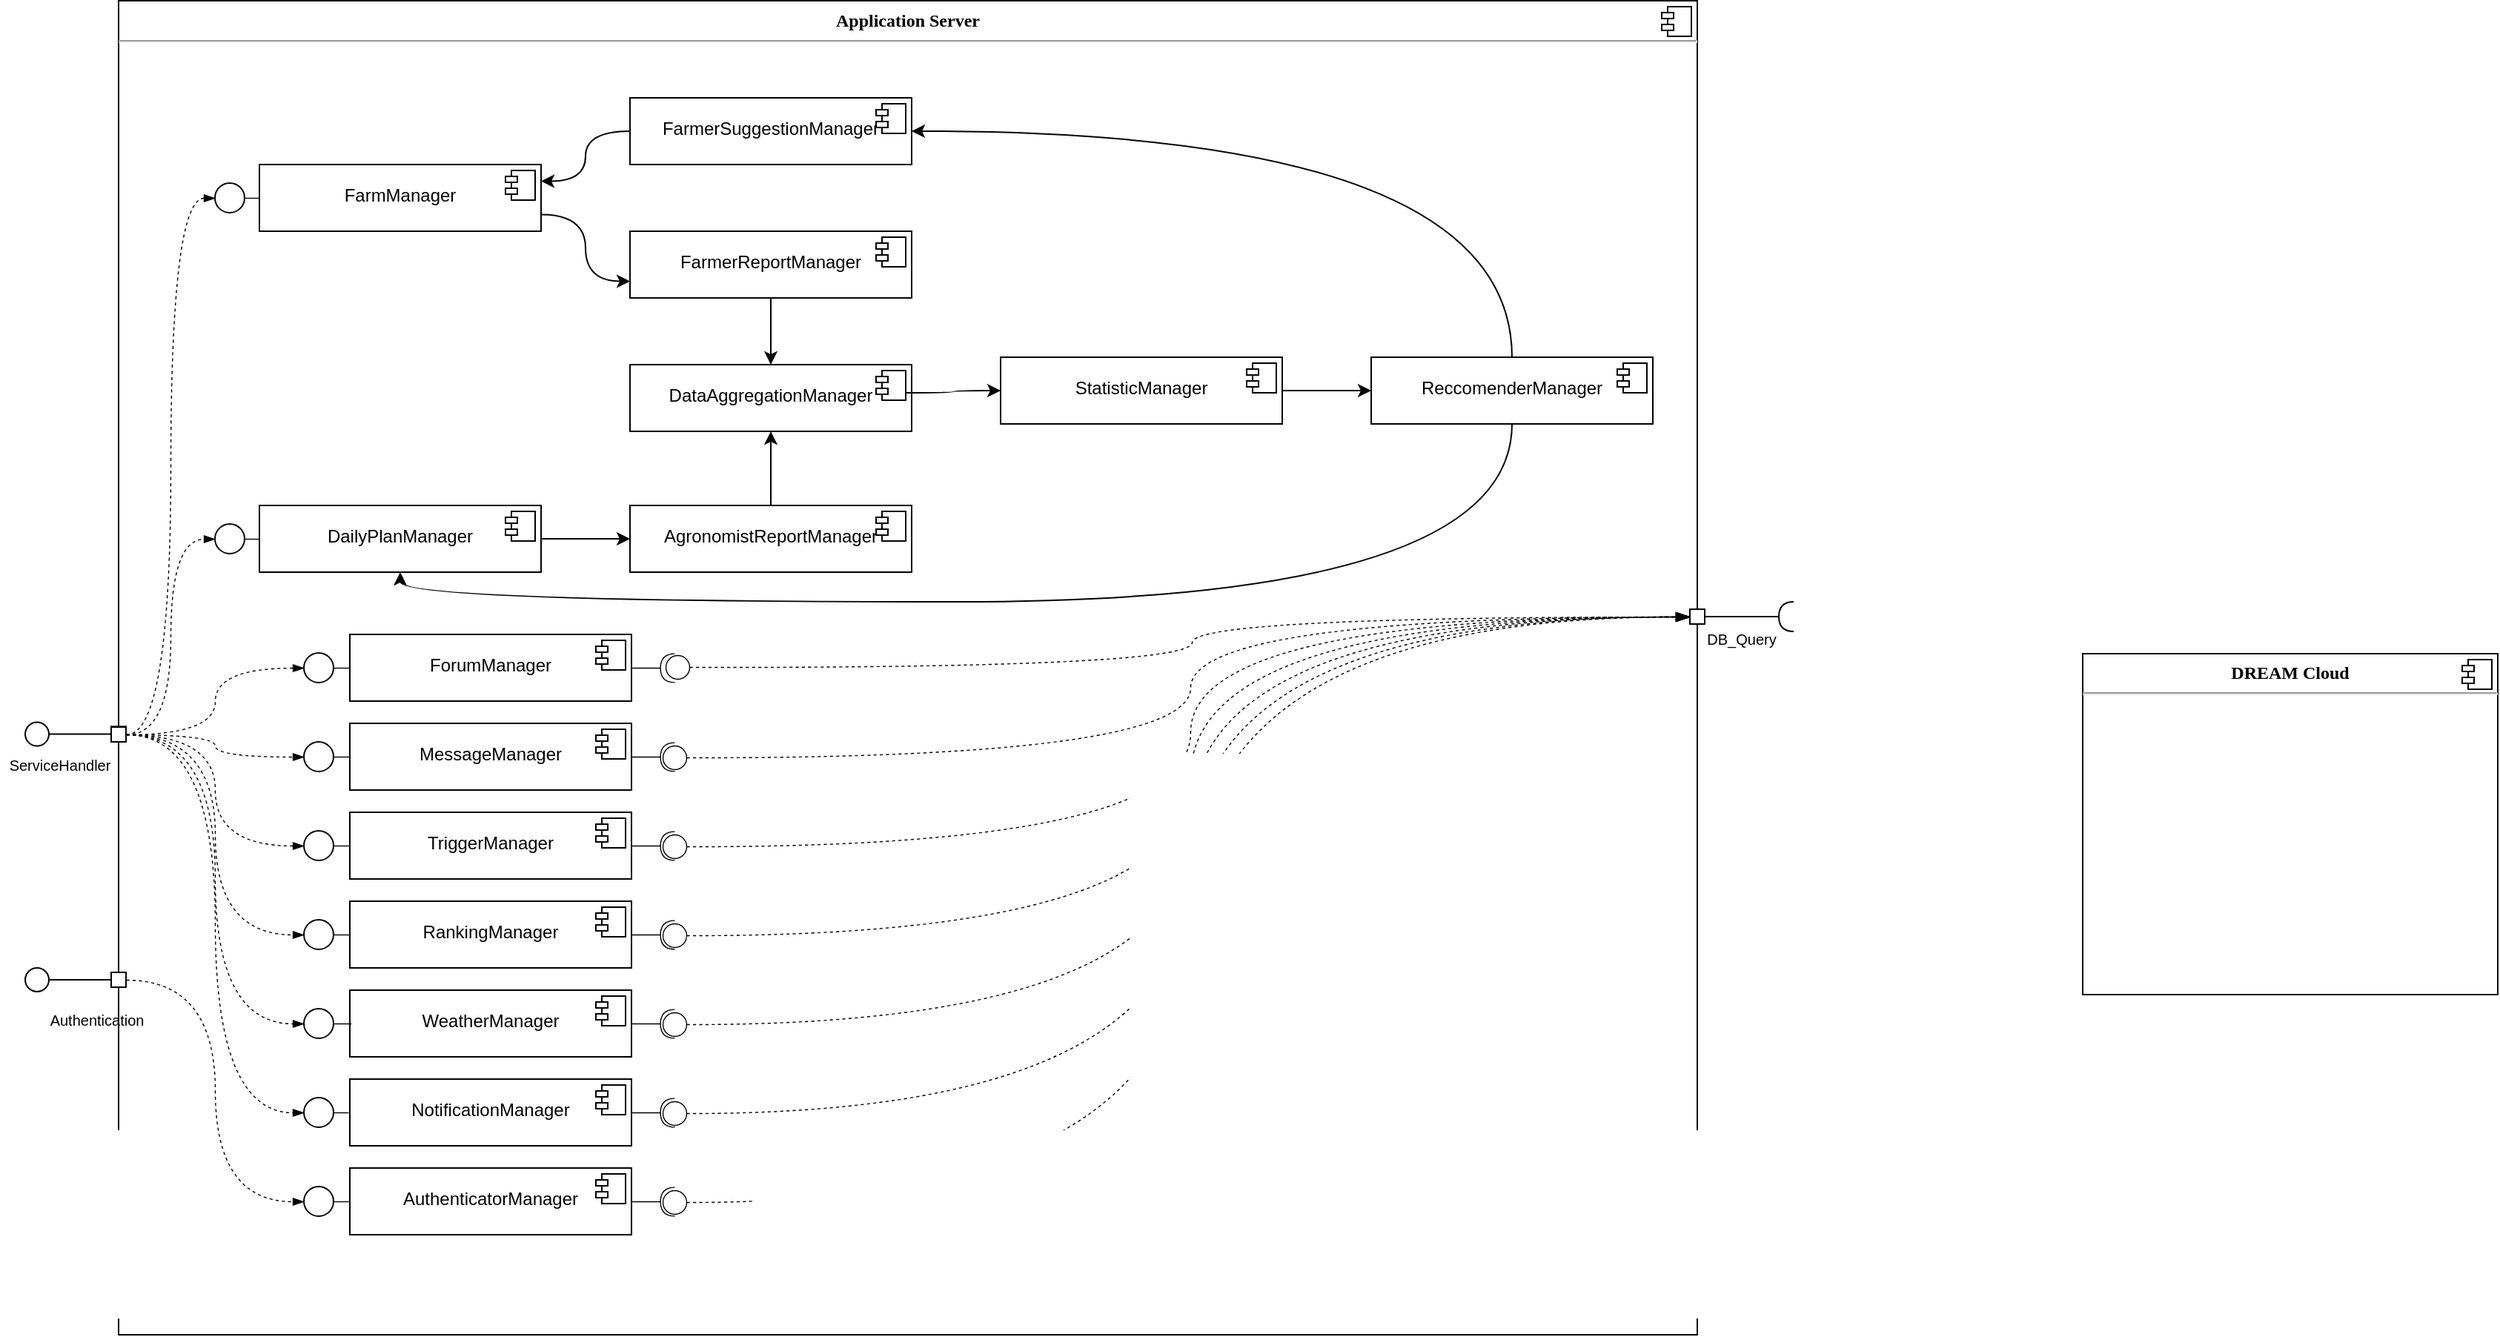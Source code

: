 <mxfile version="16.1.4" type="device"><diagram id="sfjo7BsMkt0U3I3HCFc6" name="Page-1"><mxGraphModel dx="1824" dy="969" grid="1" gridSize="10" guides="1" tooltips="1" connect="1" arrows="1" fold="1" page="1" pageScale="1" pageWidth="1100" pageHeight="850" math="0" shadow="0"><root><mxCell id="0"/><mxCell id="1" parent="0"/><mxCell id="z0Wlvlb4IErtEbuDUaKr-55" value="&lt;p style=&quot;margin: 0px ; margin-top: 6px ; text-align: center&quot;&gt;&lt;font face=&quot;Verdana&quot;&gt;&lt;b&gt;Application Server&lt;br&gt;&lt;/b&gt;&lt;/font&gt;&lt;/p&gt;&lt;hr&gt;&lt;p style=&quot;margin: 0px ; margin-left: 8px&quot;&gt;&lt;font face=&quot;Verdana&quot;&gt;&lt;br&gt;&lt;br&gt;&lt;/font&gt;&lt;/p&gt;" style="align=left;overflow=fill;html=1;dropTarget=0;" vertex="1" parent="1"><mxGeometry x="125" y="14.5" width="1065" height="900" as="geometry"/></mxCell><mxCell id="z0Wlvlb4IErtEbuDUaKr-56" value="" style="shape=component;jettyWidth=8;jettyHeight=4;" vertex="1" parent="z0Wlvlb4IErtEbuDUaKr-55"><mxGeometry x="1" width="20" height="20" relative="1" as="geometry"><mxPoint x="-24" y="4" as="offset"/></mxGeometry></mxCell><mxCell id="avj5DloMJ5tky6uLc_Xh-22" value="&lt;p style=&quot;margin: 0px ; margin-top: 6px ; text-align: center&quot;&gt;&lt;font face=&quot;Verdana&quot;&gt;&lt;b&gt;DREAM Cloud&lt;br&gt;&lt;/b&gt;&lt;/font&gt;&lt;/p&gt;&lt;hr&gt;&lt;p style=&quot;margin: 0px ; margin-left: 8px&quot;&gt;&lt;font face=&quot;Verdana&quot;&gt;&lt;br&gt;&lt;br&gt;&lt;/font&gt;&lt;/p&gt;" style="align=left;overflow=fill;html=1;dropTarget=0;" parent="1" vertex="1"><mxGeometry x="1450" y="455" width="280" height="230" as="geometry"/></mxCell><mxCell id="avj5DloMJ5tky6uLc_Xh-23" value="" style="shape=component;jettyWidth=8;jettyHeight=4;" parent="avj5DloMJ5tky6uLc_Xh-22" vertex="1"><mxGeometry x="1" width="20" height="20" relative="1" as="geometry"><mxPoint x="-24" y="4" as="offset"/></mxGeometry></mxCell><mxCell id="Ytb2ESnGxuEWXnFiCnNw-28" value="" style="endArrow=box;html=1;rounded=0;startSize=16;endSize=8;startArrow=oval;startFill=0;endFill=0;" parent="1" edge="1"><mxGeometry width="50" height="50" relative="1" as="geometry"><mxPoint x="70" y="509.27" as="sourcePoint"/><mxPoint x="130" y="509.27" as="targetPoint"/></mxGeometry></mxCell><mxCell id="z0Wlvlb4IErtEbuDUaKr-2" value="&lt;font style=&quot;font-size: 10px&quot; face=&quot;Helvetica&quot;&gt;Authentication&lt;/font&gt;" style="text;html=1;align=center;verticalAlign=middle;resizable=0;points=[];autosize=1;strokeColor=none;fillColor=none;fontFamily=Verdana;fontSize=10;" vertex="1" parent="1"><mxGeometry x="70" y="692.23" width="80" height="20" as="geometry"/></mxCell><mxCell id="z0Wlvlb4IErtEbuDUaKr-4" value="&lt;font face=&quot;Helvetica&quot;&gt;ServiceHandler&lt;/font&gt;" style="text;html=1;align=center;verticalAlign=middle;resizable=0;points=[];autosize=1;strokeColor=none;fillColor=none;fontSize=10;" vertex="1" parent="1"><mxGeometry x="45" y="519.5" width="80" height="20" as="geometry"/></mxCell><mxCell id="z0Wlvlb4IErtEbuDUaKr-6" value="&lt;font style=&quot;font-size: 10px&quot;&gt;DB_Query&lt;/font&gt;" style="text;html=1;strokeColor=none;fillColor=none;align=center;verticalAlign=middle;whiteSpace=wrap;rounded=0;" vertex="1" parent="1"><mxGeometry x="1185" y="429.5" width="70" height="30" as="geometry"/></mxCell><mxCell id="z0Wlvlb4IErtEbuDUaKr-53" style="edgeStyle=orthogonalEdgeStyle;curved=1;rounded=0;orthogonalLoop=1;jettySize=auto;html=1;entryX=0;entryY=0.5;entryDx=0;entryDy=0;fontSize=10;" edge="1" parent="1" source="z0Wlvlb4IErtEbuDUaKr-13" target="z0Wlvlb4IErtEbuDUaKr-17"><mxGeometry relative="1" as="geometry"/></mxCell><mxCell id="z0Wlvlb4IErtEbuDUaKr-13" value="&lt;div&gt;&lt;br&gt;&lt;/div&gt;&lt;div&gt;StatisticManager&lt;br&gt;&lt;/div&gt;" style="align=center;overflow=fill;html=1;dropTarget=0;" vertex="1" parent="1"><mxGeometry x="720" y="255" width="190" height="45" as="geometry"/></mxCell><mxCell id="z0Wlvlb4IErtEbuDUaKr-14" value="" style="shape=component;jettyWidth=8;jettyHeight=4;" vertex="1" parent="z0Wlvlb4IErtEbuDUaKr-13"><mxGeometry x="1" width="20" height="20" relative="1" as="geometry"><mxPoint x="-24" y="4" as="offset"/></mxGeometry></mxCell><mxCell id="z0Wlvlb4IErtEbuDUaKr-49" style="edgeStyle=orthogonalEdgeStyle;curved=1;rounded=0;orthogonalLoop=1;jettySize=auto;html=1;exitX=0.5;exitY=0;exitDx=0;exitDy=0;entryX=0.5;entryY=1;entryDx=0;entryDy=0;fontSize=10;" edge="1" parent="1" source="z0Wlvlb4IErtEbuDUaKr-15" target="z0Wlvlb4IErtEbuDUaKr-41"><mxGeometry relative="1" as="geometry"/></mxCell><mxCell id="z0Wlvlb4IErtEbuDUaKr-15" value="&lt;div&gt;&lt;br&gt;&lt;/div&gt;&lt;div&gt;AgronomistReportManager&lt;br&gt;&lt;/div&gt;" style="align=center;overflow=fill;html=1;dropTarget=0;" vertex="1" parent="1"><mxGeometry x="470" y="355" width="190" height="45" as="geometry"/></mxCell><mxCell id="z0Wlvlb4IErtEbuDUaKr-16" value="" style="shape=component;jettyWidth=8;jettyHeight=4;" vertex="1" parent="z0Wlvlb4IErtEbuDUaKr-15"><mxGeometry x="1" width="20" height="20" relative="1" as="geometry"><mxPoint x="-24" y="4" as="offset"/></mxGeometry></mxCell><mxCell id="z0Wlvlb4IErtEbuDUaKr-52" style="edgeStyle=orthogonalEdgeStyle;curved=1;rounded=0;orthogonalLoop=1;jettySize=auto;html=1;exitX=0.5;exitY=1;exitDx=0;exitDy=0;entryX=0.5;entryY=1;entryDx=0;entryDy=0;fontSize=10;" edge="1" parent="1" source="z0Wlvlb4IErtEbuDUaKr-17" target="z0Wlvlb4IErtEbuDUaKr-27"><mxGeometry relative="1" as="geometry"/></mxCell><mxCell id="z0Wlvlb4IErtEbuDUaKr-54" style="edgeStyle=orthogonalEdgeStyle;curved=1;rounded=0;orthogonalLoop=1;jettySize=auto;html=1;exitX=0.5;exitY=0;exitDx=0;exitDy=0;entryX=1;entryY=0.5;entryDx=0;entryDy=0;fontSize=10;" edge="1" parent="1" source="z0Wlvlb4IErtEbuDUaKr-17" target="z0Wlvlb4IErtEbuDUaKr-29"><mxGeometry relative="1" as="geometry"/></mxCell><mxCell id="z0Wlvlb4IErtEbuDUaKr-17" value="&lt;div&gt;&lt;br&gt;&lt;/div&gt;&lt;div&gt;ReccomenderManager&lt;br&gt;&lt;/div&gt;" style="align=center;overflow=fill;html=1;dropTarget=0;" vertex="1" parent="1"><mxGeometry x="970" y="255" width="190" height="45" as="geometry"/></mxCell><mxCell id="z0Wlvlb4IErtEbuDUaKr-18" value="" style="shape=component;jettyWidth=8;jettyHeight=4;" vertex="1" parent="z0Wlvlb4IErtEbuDUaKr-17"><mxGeometry x="1" width="20" height="20" relative="1" as="geometry"><mxPoint x="-24" y="4" as="offset"/></mxGeometry></mxCell><mxCell id="z0Wlvlb4IErtEbuDUaKr-108" style="edgeStyle=orthogonalEdgeStyle;curved=1;rounded=0;orthogonalLoop=1;jettySize=auto;html=1;fontSize=10;startArrow=none;startFill=0;endArrow=halfCircle;endFill=0;endSize=8;strokeWidth=0.7;" edge="1" parent="1" source="z0Wlvlb4IErtEbuDUaKr-19"><mxGeometry relative="1" as="geometry"><mxPoint x="500" y="704.5" as="targetPoint"/></mxGeometry></mxCell><mxCell id="z0Wlvlb4IErtEbuDUaKr-114" style="edgeStyle=orthogonalEdgeStyle;curved=1;rounded=0;orthogonalLoop=1;jettySize=auto;html=1;entryX=0;entryY=0.5;entryDx=0;entryDy=0;dashed=1;fontSize=10;startArrow=oval;startFill=0;endArrow=blockThin;endFill=1;startSize=16;endSize=8;strokeWidth=0.7;" edge="1" parent="1" target="z0Wlvlb4IErtEbuDUaKr-102"><mxGeometry relative="1" as="geometry"><mxPoint x="500" y="705" as="sourcePoint"/></mxGeometry></mxCell><mxCell id="z0Wlvlb4IErtEbuDUaKr-19" value="&lt;div&gt;&lt;br&gt;&lt;/div&gt;&lt;div&gt;WeatherManager&lt;br&gt;&lt;/div&gt;" style="align=center;overflow=fill;html=1;dropTarget=0;" vertex="1" parent="1"><mxGeometry x="281" y="682" width="190" height="45" as="geometry"/></mxCell><mxCell id="z0Wlvlb4IErtEbuDUaKr-20" value="" style="shape=component;jettyWidth=8;jettyHeight=4;" vertex="1" parent="z0Wlvlb4IErtEbuDUaKr-19"><mxGeometry x="1" width="20" height="20" relative="1" as="geometry"><mxPoint x="-24" y="4" as="offset"/></mxGeometry></mxCell><mxCell id="z0Wlvlb4IErtEbuDUaKr-93" style="edgeStyle=orthogonalEdgeStyle;curved=1;rounded=0;orthogonalLoop=1;jettySize=auto;html=1;exitX=0;exitY=0.5;exitDx=0;exitDy=0;entryX=1;entryY=0.5;entryDx=0;entryDy=0;fontSize=10;endArrow=none;endFill=0;endSize=6;strokeWidth=0.7;" edge="1" parent="1" source="z0Wlvlb4IErtEbuDUaKr-21" target="z0Wlvlb4IErtEbuDUaKr-78"><mxGeometry relative="1" as="geometry"/></mxCell><mxCell id="z0Wlvlb4IErtEbuDUaKr-107" style="edgeStyle=orthogonalEdgeStyle;curved=1;rounded=0;orthogonalLoop=1;jettySize=auto;html=1;exitX=1;exitY=0.5;exitDx=0;exitDy=0;fontSize=10;startArrow=none;startFill=0;endArrow=halfCircle;endFill=0;endSize=8;strokeWidth=0.7;" edge="1" parent="1" source="z0Wlvlb4IErtEbuDUaKr-21"><mxGeometry relative="1" as="geometry"><mxPoint x="500" y="644.667" as="targetPoint"/></mxGeometry></mxCell><mxCell id="z0Wlvlb4IErtEbuDUaKr-113" style="edgeStyle=orthogonalEdgeStyle;curved=1;rounded=0;orthogonalLoop=1;jettySize=auto;html=1;dashed=1;fontSize=10;startArrow=oval;startFill=0;endArrow=blockThin;endFill=1;startSize=16;endSize=8;strokeWidth=0.7;entryX=0;entryY=0.5;entryDx=0;entryDy=0;" edge="1" parent="1" target="z0Wlvlb4IErtEbuDUaKr-102"><mxGeometry relative="1" as="geometry"><mxPoint x="1060" y="470" as="targetPoint"/><mxPoint x="500" y="645" as="sourcePoint"/></mxGeometry></mxCell><mxCell id="z0Wlvlb4IErtEbuDUaKr-21" value="&lt;div&gt;&lt;br&gt;&lt;/div&gt;&lt;div&gt;RankingManager&lt;br&gt;&lt;/div&gt;" style="align=center;overflow=fill;html=1;dropTarget=0;" vertex="1" parent="1"><mxGeometry x="281" y="622" width="190" height="45" as="geometry"/></mxCell><mxCell id="z0Wlvlb4IErtEbuDUaKr-22" value="" style="shape=component;jettyWidth=8;jettyHeight=4;" vertex="1" parent="z0Wlvlb4IErtEbuDUaKr-21"><mxGeometry x="1" width="20" height="20" relative="1" as="geometry"><mxPoint x="-24" y="4" as="offset"/></mxGeometry></mxCell><mxCell id="z0Wlvlb4IErtEbuDUaKr-94" style="edgeStyle=orthogonalEdgeStyle;curved=1;rounded=0;orthogonalLoop=1;jettySize=auto;html=1;exitX=0;exitY=0.5;exitDx=0;exitDy=0;entryX=1;entryY=0.5;entryDx=0;entryDy=0;fontSize=10;endArrow=none;endFill=0;endSize=6;strokeWidth=0.7;" edge="1" parent="1" source="z0Wlvlb4IErtEbuDUaKr-23" target="z0Wlvlb4IErtEbuDUaKr-77"><mxGeometry relative="1" as="geometry"/></mxCell><mxCell id="z0Wlvlb4IErtEbuDUaKr-106" style="edgeStyle=orthogonalEdgeStyle;curved=1;rounded=0;orthogonalLoop=1;jettySize=auto;html=1;exitX=1;exitY=0.5;exitDx=0;exitDy=0;fontSize=10;startArrow=none;startFill=0;endArrow=halfCircle;endFill=0;endSize=8;strokeWidth=0.7;" edge="1" parent="1" source="z0Wlvlb4IErtEbuDUaKr-23"><mxGeometry relative="1" as="geometry"><mxPoint x="500" y="584.667" as="targetPoint"/></mxGeometry></mxCell><mxCell id="z0Wlvlb4IErtEbuDUaKr-112" style="edgeStyle=orthogonalEdgeStyle;curved=1;rounded=0;orthogonalLoop=1;jettySize=auto;html=1;dashed=1;fontSize=10;startArrow=oval;startFill=0;endArrow=blockThin;endFill=1;startSize=16;endSize=8;strokeWidth=0.7;entryX=0;entryY=0.5;entryDx=0;entryDy=0;" edge="1" parent="1" target="z0Wlvlb4IErtEbuDUaKr-102"><mxGeometry relative="1" as="geometry"><mxPoint x="1090" y="500.0" as="targetPoint"/><mxPoint x="500" y="585" as="sourcePoint"/></mxGeometry></mxCell><mxCell id="z0Wlvlb4IErtEbuDUaKr-23" value="&lt;div&gt;&lt;br&gt;&lt;/div&gt;&lt;div&gt;TriggerManager&lt;br&gt;&lt;/div&gt;" style="align=center;overflow=fill;html=1;dropTarget=0;" vertex="1" parent="1"><mxGeometry x="281" y="562" width="190" height="45" as="geometry"/></mxCell><mxCell id="z0Wlvlb4IErtEbuDUaKr-24" value="" style="shape=component;jettyWidth=8;jettyHeight=4;" vertex="1" parent="z0Wlvlb4IErtEbuDUaKr-23"><mxGeometry x="1" width="20" height="20" relative="1" as="geometry"><mxPoint x="-24" y="4" as="offset"/></mxGeometry></mxCell><mxCell id="z0Wlvlb4IErtEbuDUaKr-95" style="edgeStyle=orthogonalEdgeStyle;curved=1;rounded=0;orthogonalLoop=1;jettySize=auto;html=1;exitX=0;exitY=0.5;exitDx=0;exitDy=0;entryX=1;entryY=0.5;entryDx=0;entryDy=0;fontSize=10;endArrow=none;endFill=0;endSize=6;strokeWidth=0.7;" edge="1" parent="1" source="z0Wlvlb4IErtEbuDUaKr-25" target="z0Wlvlb4IErtEbuDUaKr-76"><mxGeometry relative="1" as="geometry"/></mxCell><mxCell id="z0Wlvlb4IErtEbuDUaKr-105" style="edgeStyle=orthogonalEdgeStyle;curved=1;rounded=0;orthogonalLoop=1;jettySize=auto;html=1;exitX=1;exitY=0.5;exitDx=0;exitDy=0;fontSize=10;startArrow=none;startFill=0;endArrow=halfCircle;endFill=0;endSize=8;strokeWidth=0.7;" edge="1" parent="1" source="z0Wlvlb4IErtEbuDUaKr-25"><mxGeometry relative="1" as="geometry"><mxPoint x="500" y="524.667" as="targetPoint"/></mxGeometry></mxCell><mxCell id="z0Wlvlb4IErtEbuDUaKr-111" style="edgeStyle=orthogonalEdgeStyle;curved=1;rounded=0;orthogonalLoop=1;jettySize=auto;html=1;entryX=0;entryY=0.5;entryDx=0;entryDy=0;fontSize=10;startArrow=oval;startFill=0;endArrow=blockThin;endFill=1;startSize=16;endSize=8;strokeWidth=0.7;dashed=1;" edge="1" parent="1" target="z0Wlvlb4IErtEbuDUaKr-102"><mxGeometry relative="1" as="geometry"><mxPoint x="500" y="525" as="sourcePoint"/></mxGeometry></mxCell><mxCell id="z0Wlvlb4IErtEbuDUaKr-25" value="&lt;div&gt;&lt;br&gt;&lt;/div&gt;&lt;div&gt;MessageManager&lt;/div&gt;" style="align=center;overflow=fill;html=1;dropTarget=0;" vertex="1" parent="1"><mxGeometry x="281" y="502" width="190" height="45" as="geometry"/></mxCell><mxCell id="z0Wlvlb4IErtEbuDUaKr-26" value="" style="shape=component;jettyWidth=8;jettyHeight=4;" vertex="1" parent="z0Wlvlb4IErtEbuDUaKr-25"><mxGeometry x="1" width="20" height="20" relative="1" as="geometry"><mxPoint x="-24" y="4" as="offset"/></mxGeometry></mxCell><mxCell id="z0Wlvlb4IErtEbuDUaKr-48" style="edgeStyle=orthogonalEdgeStyle;curved=1;rounded=0;orthogonalLoop=1;jettySize=auto;html=1;exitX=1;exitY=0.5;exitDx=0;exitDy=0;entryX=0;entryY=0.5;entryDx=0;entryDy=0;fontSize=10;" edge="1" parent="1" source="z0Wlvlb4IErtEbuDUaKr-27" target="z0Wlvlb4IErtEbuDUaKr-15"><mxGeometry relative="1" as="geometry"/></mxCell><mxCell id="z0Wlvlb4IErtEbuDUaKr-27" value="&lt;div&gt;&lt;br&gt;&lt;/div&gt;&lt;div&gt;DailyPlanManager&lt;/div&gt;" style="align=center;overflow=fill;html=1;dropTarget=0;" vertex="1" parent="1"><mxGeometry x="220" y="355" width="190" height="45" as="geometry"/></mxCell><mxCell id="z0Wlvlb4IErtEbuDUaKr-28" value="" style="shape=component;jettyWidth=8;jettyHeight=4;" vertex="1" parent="z0Wlvlb4IErtEbuDUaKr-27"><mxGeometry x="1" width="20" height="20" relative="1" as="geometry"><mxPoint x="-24" y="4" as="offset"/></mxGeometry></mxCell><mxCell id="z0Wlvlb4IErtEbuDUaKr-47" style="edgeStyle=orthogonalEdgeStyle;curved=1;rounded=0;orthogonalLoop=1;jettySize=auto;html=1;exitX=0;exitY=0.5;exitDx=0;exitDy=0;entryX=1;entryY=0.25;entryDx=0;entryDy=0;fontSize=10;" edge="1" parent="1" source="z0Wlvlb4IErtEbuDUaKr-29" target="z0Wlvlb4IErtEbuDUaKr-33"><mxGeometry relative="1" as="geometry"/></mxCell><mxCell id="z0Wlvlb4IErtEbuDUaKr-29" value="&lt;div&gt;&lt;br&gt;&lt;/div&gt;&lt;div&gt;FarmerSuggestionManager&lt;/div&gt;" style="align=center;overflow=fill;html=1;dropTarget=0;" vertex="1" parent="1"><mxGeometry x="470" y="80" width="190" height="45" as="geometry"/></mxCell><mxCell id="z0Wlvlb4IErtEbuDUaKr-30" value="" style="shape=component;jettyWidth=8;jettyHeight=4;" vertex="1" parent="z0Wlvlb4IErtEbuDUaKr-29"><mxGeometry x="1" width="20" height="20" relative="1" as="geometry"><mxPoint x="-24" y="4" as="offset"/></mxGeometry></mxCell><mxCell id="z0Wlvlb4IErtEbuDUaKr-50" style="edgeStyle=orthogonalEdgeStyle;curved=1;rounded=0;orthogonalLoop=1;jettySize=auto;html=1;exitX=0.5;exitY=1;exitDx=0;exitDy=0;entryX=0.5;entryY=0;entryDx=0;entryDy=0;fontSize=10;" edge="1" parent="1" source="z0Wlvlb4IErtEbuDUaKr-31" target="z0Wlvlb4IErtEbuDUaKr-41"><mxGeometry relative="1" as="geometry"/></mxCell><mxCell id="z0Wlvlb4IErtEbuDUaKr-31" value="&lt;div&gt;&lt;br&gt;&lt;/div&gt;&lt;div&gt;FarmerReportManager&lt;/div&gt;" style="align=center;overflow=fill;html=1;dropTarget=0;" vertex="1" parent="1"><mxGeometry x="470" y="170" width="190" height="45" as="geometry"/></mxCell><mxCell id="z0Wlvlb4IErtEbuDUaKr-32" value="" style="shape=component;jettyWidth=8;jettyHeight=4;" vertex="1" parent="z0Wlvlb4IErtEbuDUaKr-31"><mxGeometry x="1" width="20" height="20" relative="1" as="geometry"><mxPoint x="-24" y="4" as="offset"/></mxGeometry></mxCell><mxCell id="z0Wlvlb4IErtEbuDUaKr-45" style="edgeStyle=orthogonalEdgeStyle;rounded=0;orthogonalLoop=1;jettySize=auto;html=1;exitX=1;exitY=0.75;exitDx=0;exitDy=0;entryX=0;entryY=0.75;entryDx=0;entryDy=0;fontSize=10;curved=1;" edge="1" parent="1" source="z0Wlvlb4IErtEbuDUaKr-33" target="z0Wlvlb4IErtEbuDUaKr-31"><mxGeometry relative="1" as="geometry"/></mxCell><mxCell id="z0Wlvlb4IErtEbuDUaKr-33" value="&lt;div&gt;&lt;br&gt;&lt;/div&gt;&lt;div&gt;FarmManager&lt;/div&gt;" style="align=center;overflow=fill;html=1;dropTarget=0;" vertex="1" parent="1"><mxGeometry x="220" y="125" width="190" height="45" as="geometry"/></mxCell><mxCell id="z0Wlvlb4IErtEbuDUaKr-34" value="" style="shape=component;jettyWidth=8;jettyHeight=4;" vertex="1" parent="z0Wlvlb4IErtEbuDUaKr-33"><mxGeometry x="1" width="20" height="20" relative="1" as="geometry"><mxPoint x="-24" y="4" as="offset"/></mxGeometry></mxCell><mxCell id="z0Wlvlb4IErtEbuDUaKr-96" style="edgeStyle=orthogonalEdgeStyle;curved=1;rounded=0;orthogonalLoop=1;jettySize=auto;html=1;exitX=0;exitY=0.5;exitDx=0;exitDy=0;entryX=1;entryY=0.5;entryDx=0;entryDy=0;fontSize=10;endArrow=none;endFill=0;endSize=6;strokeWidth=0.7;" edge="1" parent="1" source="z0Wlvlb4IErtEbuDUaKr-35" target="z0Wlvlb4IErtEbuDUaKr-75"><mxGeometry relative="1" as="geometry"/></mxCell><mxCell id="z0Wlvlb4IErtEbuDUaKr-103" style="edgeStyle=orthogonalEdgeStyle;curved=1;rounded=0;orthogonalLoop=1;jettySize=auto;html=1;entryX=0;entryY=0.5;entryDx=0;entryDy=0;dashed=1;fontSize=10;startArrow=oval;startFill=0;endArrow=blockThin;endFill=1;endSize=6;strokeWidth=0.7;startSize=16;" edge="1" parent="1" target="z0Wlvlb4IErtEbuDUaKr-102"><mxGeometry relative="1" as="geometry"><mxPoint x="502" y="464" as="sourcePoint"/><mxPoint x="1182" y="420.5" as="targetPoint"/></mxGeometry></mxCell><mxCell id="z0Wlvlb4IErtEbuDUaKr-104" style="edgeStyle=orthogonalEdgeStyle;curved=1;rounded=0;orthogonalLoop=1;jettySize=auto;html=1;fontSize=10;startArrow=none;startFill=0;endArrow=halfCircle;endFill=0;endSize=8;strokeWidth=0.7;" edge="1" parent="1" source="z0Wlvlb4IErtEbuDUaKr-35"><mxGeometry relative="1" as="geometry"><mxPoint x="500" y="464.5" as="targetPoint"/></mxGeometry></mxCell><mxCell id="z0Wlvlb4IErtEbuDUaKr-35" value="&lt;div&gt;&lt;br&gt;&lt;/div&gt;&lt;div&gt;ForumManager&lt;br&gt;&lt;/div&gt;" style="align=center;overflow=fill;html=1;dropTarget=0;" vertex="1" parent="1"><mxGeometry x="281" y="442" width="190" height="45" as="geometry"/></mxCell><mxCell id="z0Wlvlb4IErtEbuDUaKr-36" value="" style="shape=component;jettyWidth=8;jettyHeight=4;" vertex="1" parent="z0Wlvlb4IErtEbuDUaKr-35"><mxGeometry x="1" width="20" height="20" relative="1" as="geometry"><mxPoint x="-24" y="4" as="offset"/></mxGeometry></mxCell><mxCell id="z0Wlvlb4IErtEbuDUaKr-110" style="edgeStyle=orthogonalEdgeStyle;curved=1;rounded=0;orthogonalLoop=1;jettySize=auto;html=1;fontSize=10;startArrow=none;startFill=0;endArrow=halfCircle;endFill=0;endSize=8;strokeWidth=0.7;" edge="1" parent="1" source="z0Wlvlb4IErtEbuDUaKr-37"><mxGeometry relative="1" as="geometry"><mxPoint x="500" y="824.5" as="targetPoint"/></mxGeometry></mxCell><mxCell id="z0Wlvlb4IErtEbuDUaKr-116" style="edgeStyle=orthogonalEdgeStyle;curved=1;rounded=0;orthogonalLoop=1;jettySize=auto;html=1;entryX=0;entryY=0.5;entryDx=0;entryDy=0;dashed=1;fontSize=10;startArrow=oval;startFill=0;endArrow=blockThin;endFill=1;startSize=16;endSize=8;strokeWidth=0.7;" edge="1" parent="1" target="z0Wlvlb4IErtEbuDUaKr-102"><mxGeometry relative="1" as="geometry"><mxPoint x="500" y="825" as="sourcePoint"/></mxGeometry></mxCell><mxCell id="z0Wlvlb4IErtEbuDUaKr-37" value="&lt;div&gt;&lt;br&gt;&lt;/div&gt;&lt;div&gt;AuthenticatorManager&lt;br&gt;&lt;/div&gt;" style="align=center;overflow=fill;html=1;dropTarget=0;" vertex="1" parent="1"><mxGeometry x="281" y="802" width="190" height="45" as="geometry"/></mxCell><mxCell id="z0Wlvlb4IErtEbuDUaKr-38" value="" style="shape=component;jettyWidth=8;jettyHeight=4;" vertex="1" parent="z0Wlvlb4IErtEbuDUaKr-37"><mxGeometry x="1" width="20" height="20" relative="1" as="geometry"><mxPoint x="-24" y="4" as="offset"/></mxGeometry></mxCell><mxCell id="z0Wlvlb4IErtEbuDUaKr-109" style="edgeStyle=orthogonalEdgeStyle;curved=1;rounded=0;orthogonalLoop=1;jettySize=auto;html=1;fontSize=10;startArrow=none;startFill=0;endArrow=halfCircle;endFill=0;endSize=8;strokeWidth=0.7;" edge="1" parent="1" source="z0Wlvlb4IErtEbuDUaKr-39"><mxGeometry relative="1" as="geometry"><mxPoint x="500" y="764.5" as="targetPoint"/></mxGeometry></mxCell><mxCell id="z0Wlvlb4IErtEbuDUaKr-115" style="edgeStyle=orthogonalEdgeStyle;curved=1;rounded=0;orthogonalLoop=1;jettySize=auto;html=1;entryX=0;entryY=0.5;entryDx=0;entryDy=0;dashed=1;fontSize=10;startArrow=oval;startFill=0;endArrow=blockThin;endFill=1;startSize=16;endSize=8;strokeWidth=0.7;" edge="1" parent="1" target="z0Wlvlb4IErtEbuDUaKr-102"><mxGeometry relative="1" as="geometry"><mxPoint x="500" y="765" as="sourcePoint"/></mxGeometry></mxCell><mxCell id="z0Wlvlb4IErtEbuDUaKr-39" value="&lt;div&gt;&lt;br&gt;&lt;/div&gt;&lt;div&gt;NotificationManager&lt;/div&gt;" style="align=center;overflow=fill;html=1;dropTarget=0;" vertex="1" parent="1"><mxGeometry x="281" y="742" width="190" height="45" as="geometry"/></mxCell><mxCell id="z0Wlvlb4IErtEbuDUaKr-40" value="" style="shape=component;jettyWidth=8;jettyHeight=4;" vertex="1" parent="z0Wlvlb4IErtEbuDUaKr-39"><mxGeometry x="1" width="20" height="20" relative="1" as="geometry"><mxPoint x="-24" y="4" as="offset"/></mxGeometry></mxCell><mxCell id="z0Wlvlb4IErtEbuDUaKr-41" value="&lt;div&gt;&lt;br&gt;&lt;/div&gt;&lt;div&gt;DataAggregationManager&lt;br&gt;&lt;/div&gt;" style="align=center;overflow=fill;html=1;dropTarget=0;" vertex="1" parent="1"><mxGeometry x="470" y="260" width="190" height="45" as="geometry"/></mxCell><mxCell id="z0Wlvlb4IErtEbuDUaKr-42" value="" style="shape=component;jettyWidth=8;jettyHeight=4;" vertex="1" parent="z0Wlvlb4IErtEbuDUaKr-41"><mxGeometry x="1" width="20" height="20" relative="1" as="geometry"><mxPoint x="-24" y="4" as="offset"/></mxGeometry></mxCell><mxCell id="z0Wlvlb4IErtEbuDUaKr-51" style="edgeStyle=orthogonalEdgeStyle;curved=1;rounded=0;orthogonalLoop=1;jettySize=auto;html=1;exitX=1;exitY=0.75;exitDx=0;exitDy=0;entryX=0;entryY=0.5;entryDx=0;entryDy=0;fontSize=10;" edge="1" parent="z0Wlvlb4IErtEbuDUaKr-41" source="z0Wlvlb4IErtEbuDUaKr-42" target="z0Wlvlb4IErtEbuDUaKr-13"><mxGeometry relative="1" as="geometry"/></mxCell><mxCell id="z0Wlvlb4IErtEbuDUaKr-58" value="" style="endArrow=box;html=1;rounded=0;startSize=16;endSize=8;startArrow=oval;startFill=0;endFill=0;" edge="1" parent="1"><mxGeometry width="50" height="50" relative="1" as="geometry"><mxPoint x="70" y="675.0" as="sourcePoint"/><mxPoint x="130" y="675.0" as="targetPoint"/></mxGeometry></mxCell><mxCell id="z0Wlvlb4IErtEbuDUaKr-64" style="edgeStyle=orthogonalEdgeStyle;curved=1;rounded=0;orthogonalLoop=1;jettySize=auto;html=1;fontSize=10;endArrow=blockThin;endFill=1;dashed=1;strokeWidth=0.7;entryX=0;entryY=0.5;entryDx=0;entryDy=0;" edge="1" parent="1" source="z0Wlvlb4IErtEbuDUaKr-60" target="z0Wlvlb4IErtEbuDUaKr-67"><mxGeometry relative="1" as="geometry"><mxPoint x="200" y="820" as="targetPoint"/></mxGeometry></mxCell><mxCell id="z0Wlvlb4IErtEbuDUaKr-60" value="" style="rounded=0;whiteSpace=wrap;html=1;fontSize=10;strokeWidth=1;" vertex="1" parent="1"><mxGeometry x="120" y="670" width="10" height="10" as="geometry"/></mxCell><mxCell id="z0Wlvlb4IErtEbuDUaKr-62" value="" style="rounded=0;whiteSpace=wrap;html=1;fontSize=10;strokeWidth=1;" vertex="1" parent="1"><mxGeometry x="120" y="504.27" width="10" height="10" as="geometry"/></mxCell><mxCell id="z0Wlvlb4IErtEbuDUaKr-91" style="edgeStyle=orthogonalEdgeStyle;curved=1;rounded=0;orthogonalLoop=1;jettySize=auto;html=1;exitX=1;exitY=0.5;exitDx=0;exitDy=0;entryX=0;entryY=0.5;entryDx=0;entryDy=0;fontSize=10;endArrow=none;endFill=0;endSize=6;strokeWidth=0.7;" edge="1" parent="1" source="z0Wlvlb4IErtEbuDUaKr-67" target="z0Wlvlb4IErtEbuDUaKr-37"><mxGeometry relative="1" as="geometry"/></mxCell><mxCell id="z0Wlvlb4IErtEbuDUaKr-67" value="" style="ellipse;whiteSpace=wrap;html=1;aspect=fixed;fontSize=10;strokeWidth=1;" vertex="1" parent="1"><mxGeometry x="250" y="814.5" width="20" height="20" as="geometry"/></mxCell><mxCell id="z0Wlvlb4IErtEbuDUaKr-99" style="edgeStyle=orthogonalEdgeStyle;curved=1;rounded=0;orthogonalLoop=1;jettySize=auto;html=1;exitX=1;exitY=0.5;exitDx=0;exitDy=0;entryX=0;entryY=0.5;entryDx=0;entryDy=0;fontSize=10;endArrow=none;endFill=0;endSize=6;strokeWidth=0.7;" edge="1" parent="1" source="z0Wlvlb4IErtEbuDUaKr-73" target="z0Wlvlb4IErtEbuDUaKr-33"><mxGeometry relative="1" as="geometry"/></mxCell><mxCell id="z0Wlvlb4IErtEbuDUaKr-73" value="" style="ellipse;whiteSpace=wrap;html=1;aspect=fixed;fontSize=10;strokeWidth=1;" vertex="1" parent="1"><mxGeometry x="190" y="137.5" width="20" height="20" as="geometry"/></mxCell><mxCell id="z0Wlvlb4IErtEbuDUaKr-98" style="edgeStyle=orthogonalEdgeStyle;curved=1;rounded=0;orthogonalLoop=1;jettySize=auto;html=1;exitX=1;exitY=0.5;exitDx=0;exitDy=0;entryX=0;entryY=0.5;entryDx=0;entryDy=0;fontSize=10;endArrow=none;endFill=0;endSize=6;strokeWidth=0.7;" edge="1" parent="1" source="z0Wlvlb4IErtEbuDUaKr-74" target="z0Wlvlb4IErtEbuDUaKr-27"><mxGeometry relative="1" as="geometry"/></mxCell><mxCell id="z0Wlvlb4IErtEbuDUaKr-74" value="" style="ellipse;whiteSpace=wrap;html=1;aspect=fixed;fontSize=10;strokeWidth=1;" vertex="1" parent="1"><mxGeometry x="190" y="367.5" width="20" height="20" as="geometry"/></mxCell><mxCell id="z0Wlvlb4IErtEbuDUaKr-75" value="" style="ellipse;whiteSpace=wrap;html=1;aspect=fixed;fontSize=10;strokeWidth=1;" vertex="1" parent="1"><mxGeometry x="250" y="454.5" width="20" height="20" as="geometry"/></mxCell><mxCell id="z0Wlvlb4IErtEbuDUaKr-76" value="" style="ellipse;whiteSpace=wrap;html=1;aspect=fixed;fontSize=10;strokeWidth=1;" vertex="1" parent="1"><mxGeometry x="250" y="514.5" width="20" height="20" as="geometry"/></mxCell><mxCell id="z0Wlvlb4IErtEbuDUaKr-77" value="" style="ellipse;whiteSpace=wrap;html=1;aspect=fixed;fontSize=10;strokeWidth=1;" vertex="1" parent="1"><mxGeometry x="250" y="574.5" width="20" height="20" as="geometry"/></mxCell><mxCell id="z0Wlvlb4IErtEbuDUaKr-78" value="" style="ellipse;whiteSpace=wrap;html=1;aspect=fixed;fontSize=10;strokeWidth=1;" vertex="1" parent="1"><mxGeometry x="250" y="634.5" width="20" height="20" as="geometry"/></mxCell><mxCell id="z0Wlvlb4IErtEbuDUaKr-92" style="edgeStyle=orthogonalEdgeStyle;curved=1;rounded=0;orthogonalLoop=1;jettySize=auto;html=1;entryX=0;entryY=0.5;entryDx=0;entryDy=0;fontSize=10;endArrow=none;endFill=0;endSize=6;strokeWidth=0.7;" edge="1" parent="1" source="z0Wlvlb4IErtEbuDUaKr-79" target="z0Wlvlb4IErtEbuDUaKr-19"><mxGeometry relative="1" as="geometry"/></mxCell><mxCell id="z0Wlvlb4IErtEbuDUaKr-79" value="" style="ellipse;whiteSpace=wrap;html=1;aspect=fixed;fontSize=10;strokeWidth=1;" vertex="1" parent="1"><mxGeometry x="250" y="694.5" width="20" height="20" as="geometry"/></mxCell><mxCell id="z0Wlvlb4IErtEbuDUaKr-90" style="edgeStyle=orthogonalEdgeStyle;curved=1;rounded=0;orthogonalLoop=1;jettySize=auto;html=1;exitX=1;exitY=0.5;exitDx=0;exitDy=0;fontSize=10;endArrow=none;endFill=0;endSize=6;strokeWidth=0.7;" edge="1" parent="1" source="z0Wlvlb4IErtEbuDUaKr-80"><mxGeometry relative="1" as="geometry"><mxPoint x="280.0" y="764.674" as="targetPoint"/></mxGeometry></mxCell><mxCell id="z0Wlvlb4IErtEbuDUaKr-80" value="" style="ellipse;whiteSpace=wrap;html=1;aspect=fixed;fontSize=10;strokeWidth=1;" vertex="1" parent="1"><mxGeometry x="250" y="754.5" width="20" height="20" as="geometry"/></mxCell><mxCell id="z0Wlvlb4IErtEbuDUaKr-84" style="edgeStyle=orthogonalEdgeStyle;curved=1;rounded=0;orthogonalLoop=1;jettySize=auto;html=1;entryX=0;entryY=0.5;entryDx=0;entryDy=0;fontSize=10;endArrow=blockThin;endFill=1;endSize=6;strokeWidth=0.7;dashed=1;" edge="1" parent="1" source="z0Wlvlb4IErtEbuDUaKr-83" target="z0Wlvlb4IErtEbuDUaKr-75"><mxGeometry relative="1" as="geometry"/></mxCell><mxCell id="z0Wlvlb4IErtEbuDUaKr-85" style="edgeStyle=orthogonalEdgeStyle;curved=1;rounded=0;orthogonalLoop=1;jettySize=auto;html=1;exitX=1;exitY=0.5;exitDx=0;exitDy=0;entryX=0;entryY=0.5;entryDx=0;entryDy=0;fontSize=10;endArrow=blockThin;endFill=1;endSize=6;strokeWidth=0.7;dashed=1;" edge="1" parent="1" source="z0Wlvlb4IErtEbuDUaKr-83" target="z0Wlvlb4IErtEbuDUaKr-76"><mxGeometry relative="1" as="geometry"/></mxCell><mxCell id="z0Wlvlb4IErtEbuDUaKr-86" style="edgeStyle=orthogonalEdgeStyle;curved=1;rounded=0;orthogonalLoop=1;jettySize=auto;html=1;entryX=0;entryY=0.5;entryDx=0;entryDy=0;dashed=1;fontSize=10;endArrow=blockThin;endFill=1;endSize=6;strokeWidth=0.7;" edge="1" parent="1" source="z0Wlvlb4IErtEbuDUaKr-83" target="z0Wlvlb4IErtEbuDUaKr-77"><mxGeometry relative="1" as="geometry"/></mxCell><mxCell id="z0Wlvlb4IErtEbuDUaKr-87" style="edgeStyle=orthogonalEdgeStyle;curved=1;rounded=0;orthogonalLoop=1;jettySize=auto;html=1;entryX=0;entryY=0.5;entryDx=0;entryDy=0;dashed=1;fontSize=10;endArrow=blockThin;endFill=1;endSize=6;strokeWidth=0.7;" edge="1" parent="1" source="z0Wlvlb4IErtEbuDUaKr-83" target="z0Wlvlb4IErtEbuDUaKr-78"><mxGeometry relative="1" as="geometry"/></mxCell><mxCell id="z0Wlvlb4IErtEbuDUaKr-88" style="edgeStyle=orthogonalEdgeStyle;curved=1;rounded=0;orthogonalLoop=1;jettySize=auto;html=1;entryX=0;entryY=0.5;entryDx=0;entryDy=0;dashed=1;fontSize=10;endArrow=blockThin;endFill=1;endSize=6;strokeWidth=0.7;" edge="1" parent="1" source="z0Wlvlb4IErtEbuDUaKr-83" target="z0Wlvlb4IErtEbuDUaKr-79"><mxGeometry relative="1" as="geometry"/></mxCell><mxCell id="z0Wlvlb4IErtEbuDUaKr-89" style="edgeStyle=orthogonalEdgeStyle;curved=1;rounded=0;orthogonalLoop=1;jettySize=auto;html=1;entryX=0;entryY=0.5;entryDx=0;entryDy=0;dashed=1;fontSize=10;endArrow=blockThin;endFill=1;endSize=6;strokeWidth=0.7;" edge="1" parent="1" source="z0Wlvlb4IErtEbuDUaKr-83" target="z0Wlvlb4IErtEbuDUaKr-80"><mxGeometry relative="1" as="geometry"/></mxCell><mxCell id="z0Wlvlb4IErtEbuDUaKr-100" style="edgeStyle=orthogonalEdgeStyle;curved=1;rounded=0;orthogonalLoop=1;jettySize=auto;html=1;entryX=0;entryY=0.5;entryDx=0;entryDy=0;fontSize=10;endArrow=blockThin;endFill=1;endSize=6;strokeWidth=0.7;dashed=1;" edge="1" parent="1" source="z0Wlvlb4IErtEbuDUaKr-83" target="z0Wlvlb4IErtEbuDUaKr-74"><mxGeometry relative="1" as="geometry"/></mxCell><mxCell id="z0Wlvlb4IErtEbuDUaKr-101" style="edgeStyle=orthogonalEdgeStyle;curved=1;rounded=0;orthogonalLoop=1;jettySize=auto;html=1;entryX=0;entryY=0.5;entryDx=0;entryDy=0;dashed=1;fontSize=10;endArrow=blockThin;endFill=1;endSize=6;strokeWidth=0.7;" edge="1" parent="1" source="z0Wlvlb4IErtEbuDUaKr-83" target="z0Wlvlb4IErtEbuDUaKr-73"><mxGeometry relative="1" as="geometry"/></mxCell><mxCell id="z0Wlvlb4IErtEbuDUaKr-83" value="" style="rounded=0;whiteSpace=wrap;html=1;fontSize=10;strokeWidth=1;" vertex="1" parent="1"><mxGeometry x="120" y="504.5" width="10" height="10" as="geometry"/></mxCell><mxCell id="z0Wlvlb4IErtEbuDUaKr-102" value="" style="rounded=0;whiteSpace=wrap;html=1;fontSize=10;strokeWidth=1;" vertex="1" parent="1"><mxGeometry x="1185" y="425" width="10" height="10" as="geometry"/></mxCell><mxCell id="z0Wlvlb4IErtEbuDUaKr-117" value="" style="endArrow=halfCircle;html=1;rounded=0;startArrow=box;startFill=0;endSize=8;endFill=0;startSize=8;entryX=1;entryY=0;entryDx=0;entryDy=0;exitX=0;exitY=0;exitDx=0;exitDy=0;" edge="1" parent="1"><mxGeometry width="50" height="50" relative="1" as="geometry"><mxPoint x="1185" y="430" as="sourcePoint"/><mxPoint x="1255" y="430" as="targetPoint"/></mxGeometry></mxCell></root></mxGraphModel></diagram></mxfile>